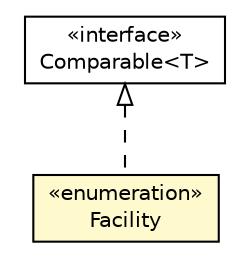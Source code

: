 #!/usr/local/bin/dot
#
# Class diagram 
# Generated by UMLGraph version R5_6-24-gf6e263 (http://www.umlgraph.org/)
#

digraph G {
	edge [fontname="Helvetica",fontsize=10,labelfontname="Helvetica",labelfontsize=10];
	node [fontname="Helvetica",fontsize=10,shape=plaintext];
	nodesep=0.25;
	ranksep=0.5;
	// com.cloudbees.syslog.Facility
	c960326 [label=<<table title="com.cloudbees.syslog.Facility" border="0" cellborder="1" cellspacing="0" cellpadding="2" port="p" bgcolor="lemonChiffon" href="./Facility.html">
		<tr><td><table border="0" cellspacing="0" cellpadding="1">
<tr><td align="center" balign="center"> &#171;enumeration&#187; </td></tr>
<tr><td align="center" balign="center"> Facility </td></tr>
		</table></td></tr>
		</table>>, URL="./Facility.html", fontname="Helvetica", fontcolor="black", fontsize=10.0];
	//com.cloudbees.syslog.Facility implements java.lang.Comparable<T>
	c960739:p -> c960326:p [dir=back,arrowtail=empty,style=dashed];
	// java.lang.Comparable<T>
	c960739 [label=<<table title="java.lang.Comparable" border="0" cellborder="1" cellspacing="0" cellpadding="2" port="p" href="http://java.sun.com/j2se/1.4.2/docs/api/java/lang/Comparable.html">
		<tr><td><table border="0" cellspacing="0" cellpadding="1">
<tr><td align="center" balign="center"> &#171;interface&#187; </td></tr>
<tr><td align="center" balign="center"> Comparable&lt;T&gt; </td></tr>
		</table></td></tr>
		</table>>, URL="http://java.sun.com/j2se/1.4.2/docs/api/java/lang/Comparable.html", fontname="Helvetica", fontcolor="black", fontsize=10.0];
}

